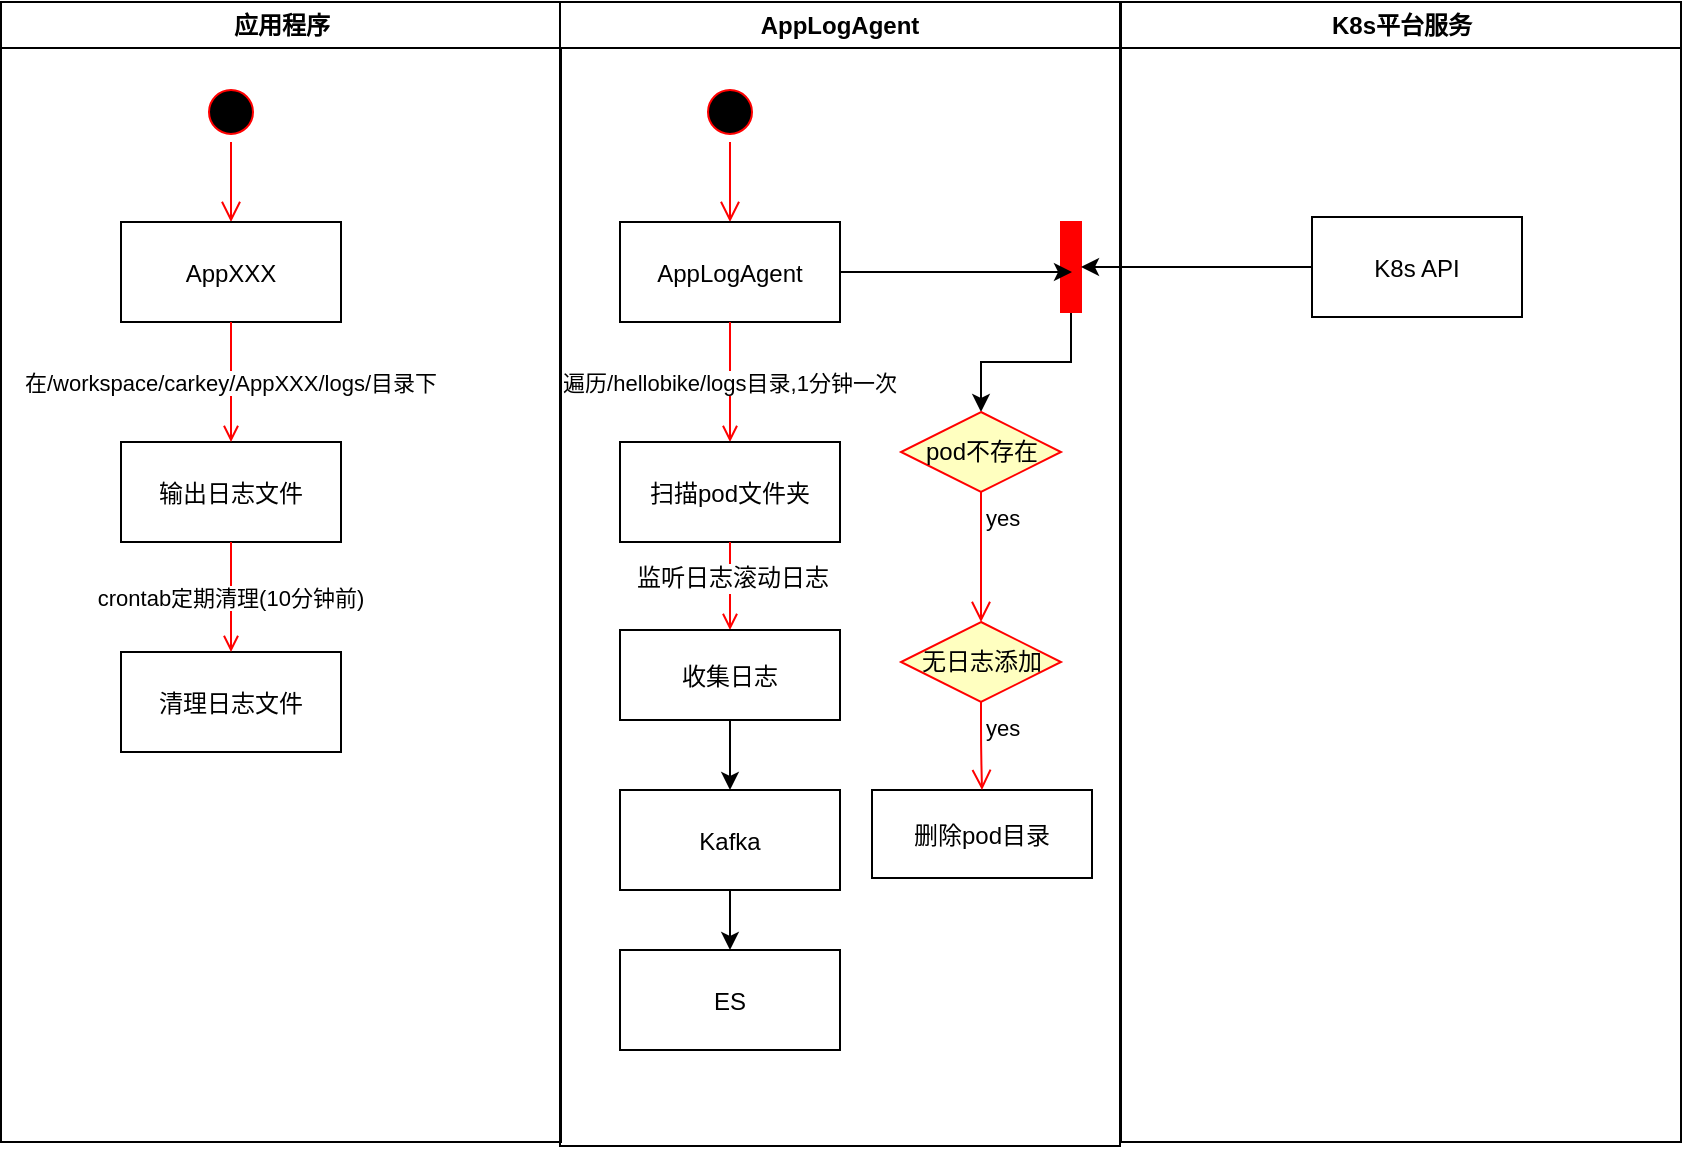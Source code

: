 <mxfile version="12.1.0" type="github" pages="1"><diagram name="Page-1" id="e7e014a7-5840-1c2e-5031-d8a46d1fe8dd"><mxGraphModel dx="888" dy="642" grid="1" gridSize="10" guides="1" tooltips="1" connect="1" arrows="1" fold="1" page="1" pageScale="1" pageWidth="1169" pageHeight="826" background="#ffffff" math="0" shadow="0"><root><mxCell id="0"/><mxCell id="1" parent="0"/><mxCell id="2" value="应用程序" style="swimlane;whiteSpace=wrap" parent="1" vertex="1"><mxGeometry x="164.5" y="128" width="280" height="570" as="geometry"/></mxCell><mxCell id="5" value="" style="ellipse;shape=startState;fillColor=#000000;strokeColor=#ff0000;" parent="2" vertex="1"><mxGeometry x="100" y="40" width="30" height="30" as="geometry"/></mxCell><mxCell id="6" value="" style="edgeStyle=elbowEdgeStyle;elbow=horizontal;verticalAlign=bottom;endArrow=open;endSize=8;strokeColor=#FF0000;endFill=1;rounded=0" parent="2" source="5" target="7" edge="1"><mxGeometry x="100" y="40" as="geometry"><mxPoint x="115" y="110" as="targetPoint"/></mxGeometry></mxCell><mxCell id="7" value="AppXXX" style="" parent="2" vertex="1"><mxGeometry x="60" y="110" width="110" height="50" as="geometry"/></mxCell><mxCell id="8" value="输出日志文件" style="" parent="2" vertex="1"><mxGeometry x="60" y="220" width="110" height="50" as="geometry"/></mxCell><mxCell id="9" value="在/workspace/carkey/AppXXX/logs/目录下" style="endArrow=open;strokeColor=#FF0000;endFill=1;rounded=0" parent="2" source="7" target="8" edge="1"><mxGeometry relative="1" as="geometry"/></mxCell><mxCell id="10" value="清理日志文件" style="" parent="2" vertex="1"><mxGeometry x="60" y="325" width="110" height="50" as="geometry"/></mxCell><mxCell id="11" value="crontab定期清理(10分钟前)" style="endArrow=open;strokeColor=#FF0000;endFill=1;rounded=0" parent="2" source="8" target="10" edge="1"><mxGeometry relative="1" as="geometry"/></mxCell><mxCell id="4" value="K8s平台服务" style="swimlane;whiteSpace=wrap" parent="1" vertex="1"><mxGeometry x="724.5" y="128" width="280" height="570" as="geometry"/></mxCell><mxCell id="33" value="K8s API" style="" parent="4" vertex="1"><mxGeometry x="95.5" y="107.5" width="105" height="50" as="geometry"/></mxCell><mxCell id="Y_Bpxv7J-VcT1ZxuMZ-r-58" value="AppLogAgent" style="swimlane;whiteSpace=wrap" vertex="1" parent="1"><mxGeometry x="444" y="128" width="280" height="572" as="geometry"/></mxCell><mxCell id="Y_Bpxv7J-VcT1ZxuMZ-r-60" value="" style="ellipse;shape=startState;fillColor=#000000;strokeColor=#ff0000;" vertex="1" parent="Y_Bpxv7J-VcT1ZxuMZ-r-58"><mxGeometry x="70" y="40" width="30" height="30" as="geometry"/></mxCell><mxCell id="Y_Bpxv7J-VcT1ZxuMZ-r-61" value="" style="edgeStyle=elbowEdgeStyle;elbow=horizontal;verticalAlign=bottom;endArrow=open;endSize=8;strokeColor=#FF0000;endFill=1;rounded=0" edge="1" source="Y_Bpxv7J-VcT1ZxuMZ-r-60" target="Y_Bpxv7J-VcT1ZxuMZ-r-62" parent="Y_Bpxv7J-VcT1ZxuMZ-r-58"><mxGeometry x="50" y="20" as="geometry"><mxPoint x="65" y="90" as="targetPoint"/></mxGeometry></mxCell><mxCell id="Y_Bpxv7J-VcT1ZxuMZ-r-62" value="AppLogAgent" style="" vertex="1" parent="Y_Bpxv7J-VcT1ZxuMZ-r-58"><mxGeometry x="30" y="110" width="110" height="50" as="geometry"/></mxCell><mxCell id="Y_Bpxv7J-VcT1ZxuMZ-r-63" value="遍历/hellobike/logs目录,1分钟一次" style="endArrow=open;strokeColor=#FF0000;endFill=1;rounded=0" edge="1" source="Y_Bpxv7J-VcT1ZxuMZ-r-62" target="Y_Bpxv7J-VcT1ZxuMZ-r-64" parent="Y_Bpxv7J-VcT1ZxuMZ-r-58"><mxGeometry relative="1" as="geometry"/></mxCell><mxCell id="Y_Bpxv7J-VcT1ZxuMZ-r-64" value="扫描pod文件夹" style="" vertex="1" parent="Y_Bpxv7J-VcT1ZxuMZ-r-58"><mxGeometry x="30" y="220" width="110" height="50" as="geometry"/></mxCell><mxCell id="Y_Bpxv7J-VcT1ZxuMZ-r-65" value="" style="endArrow=open;strokeColor=#FF0000;endFill=1;rounded=0" edge="1" source="Y_Bpxv7J-VcT1ZxuMZ-r-64" target="Y_Bpxv7J-VcT1ZxuMZ-r-66" parent="Y_Bpxv7J-VcT1ZxuMZ-r-58"><mxGeometry relative="1" as="geometry"/></mxCell><mxCell id="Y_Bpxv7J-VcT1ZxuMZ-r-83" value="监听日志滚动日志" style="text;html=1;resizable=0;points=[];align=center;verticalAlign=middle;labelBackgroundColor=#ffffff;" vertex="1" connectable="0" parent="Y_Bpxv7J-VcT1ZxuMZ-r-65"><mxGeometry x="-0.182" y="1" relative="1" as="geometry"><mxPoint as="offset"/></mxGeometry></mxCell><mxCell id="Y_Bpxv7J-VcT1ZxuMZ-r-66" value="收集日志" style="" vertex="1" parent="Y_Bpxv7J-VcT1ZxuMZ-r-58"><mxGeometry x="30" y="314" width="110" height="45" as="geometry"/></mxCell><mxCell id="Y_Bpxv7J-VcT1ZxuMZ-r-67" value="" style="edgeStyle=orthogonalEdgeStyle;rounded=0;orthogonalLoop=1;jettySize=auto;html=1;" edge="1" source="Y_Bpxv7J-VcT1ZxuMZ-r-66" target="Y_Bpxv7J-VcT1ZxuMZ-r-68" parent="Y_Bpxv7J-VcT1ZxuMZ-r-58"><mxGeometry relative="1" as="geometry"/></mxCell><mxCell id="Y_Bpxv7J-VcT1ZxuMZ-r-68" value="Kafka" style="" vertex="1" parent="Y_Bpxv7J-VcT1ZxuMZ-r-58"><mxGeometry x="30" y="394" width="110" height="50" as="geometry"/></mxCell><mxCell id="Y_Bpxv7J-VcT1ZxuMZ-r-69" value="" style="edgeStyle=orthogonalEdgeStyle;rounded=0;orthogonalLoop=1;jettySize=auto;html=1;" edge="1" source="Y_Bpxv7J-VcT1ZxuMZ-r-68" target="Y_Bpxv7J-VcT1ZxuMZ-r-70" parent="Y_Bpxv7J-VcT1ZxuMZ-r-58"><mxGeometry relative="1" as="geometry"/></mxCell><mxCell id="Y_Bpxv7J-VcT1ZxuMZ-r-70" value="ES" style="" vertex="1" parent="Y_Bpxv7J-VcT1ZxuMZ-r-58"><mxGeometry x="30" y="474" width="110" height="50" as="geometry"/></mxCell><mxCell id="Y_Bpxv7J-VcT1ZxuMZ-r-79" style="edgeStyle=orthogonalEdgeStyle;rounded=0;orthogonalLoop=1;jettySize=auto;html=1;entryX=0.5;entryY=0;entryDx=0;entryDy=0;" edge="1" parent="Y_Bpxv7J-VcT1ZxuMZ-r-58" source="34" target="Y_Bpxv7J-VcT1ZxuMZ-r-73"><mxGeometry relative="1" as="geometry"/></mxCell><mxCell id="34" value="" style="whiteSpace=wrap;strokeColor=#FF0000;fillColor=#FF0000" parent="Y_Bpxv7J-VcT1ZxuMZ-r-58" vertex="1"><mxGeometry x="250.5" y="110" width="10" height="45" as="geometry"/></mxCell><mxCell id="30" value="删除pod目录" style="" parent="Y_Bpxv7J-VcT1ZxuMZ-r-58" vertex="1"><mxGeometry x="156" y="394" width="110" height="44" as="geometry"/></mxCell><mxCell id="Y_Bpxv7J-VcT1ZxuMZ-r-73" value="pod不存在" style="rhombus;whiteSpace=wrap;html=1;fillColor=#ffffc0;strokeColor=#ff0000;" vertex="1" parent="Y_Bpxv7J-VcT1ZxuMZ-r-58"><mxGeometry x="170.5" y="205" width="80" height="40" as="geometry"/></mxCell><mxCell id="Y_Bpxv7J-VcT1ZxuMZ-r-75" value="yes" style="edgeStyle=orthogonalEdgeStyle;html=1;align=left;verticalAlign=top;endArrow=open;endSize=8;strokeColor=#ff0000;entryX=0.5;entryY=0;entryDx=0;entryDy=0;" edge="1" source="Y_Bpxv7J-VcT1ZxuMZ-r-73" parent="Y_Bpxv7J-VcT1ZxuMZ-r-58" target="Y_Bpxv7J-VcT1ZxuMZ-r-76"><mxGeometry x="-1" relative="1" as="geometry"><mxPoint x="196" y="272" as="targetPoint"/></mxGeometry></mxCell><mxCell id="Y_Bpxv7J-VcT1ZxuMZ-r-76" value="无日志添加" style="rhombus;whiteSpace=wrap;html=1;fillColor=#ffffc0;strokeColor=#ff0000;" vertex="1" parent="Y_Bpxv7J-VcT1ZxuMZ-r-58"><mxGeometry x="170.5" y="310" width="80" height="40" as="geometry"/></mxCell><mxCell id="Y_Bpxv7J-VcT1ZxuMZ-r-78" value="yes" style="edgeStyle=orthogonalEdgeStyle;html=1;align=left;verticalAlign=top;endArrow=open;endSize=8;strokeColor=#ff0000;entryX=0.5;entryY=0;entryDx=0;entryDy=0;" edge="1" source="Y_Bpxv7J-VcT1ZxuMZ-r-76" parent="Y_Bpxv7J-VcT1ZxuMZ-r-58" target="30"><mxGeometry x="-1" relative="1" as="geometry"><mxPoint x="216" y="382" as="targetPoint"/></mxGeometry></mxCell><mxCell id="Y_Bpxv7J-VcT1ZxuMZ-r-71" style="edgeStyle=orthogonalEdgeStyle;rounded=0;orthogonalLoop=1;jettySize=auto;html=1;exitX=0;exitY=0.5;exitDx=0;exitDy=0;entryX=1;entryY=0.5;entryDx=0;entryDy=0;" edge="1" parent="1" source="33" target="34"><mxGeometry relative="1" as="geometry"/></mxCell><mxCell id="Y_Bpxv7J-VcT1ZxuMZ-r-72" style="edgeStyle=orthogonalEdgeStyle;rounded=0;orthogonalLoop=1;jettySize=auto;html=1;exitX=1;exitY=0.5;exitDx=0;exitDy=0;" edge="1" parent="1" source="Y_Bpxv7J-VcT1ZxuMZ-r-62"><mxGeometry relative="1" as="geometry"><mxPoint x="700" y="263" as="targetPoint"/></mxGeometry></mxCell></root></mxGraphModel></diagram></mxfile>